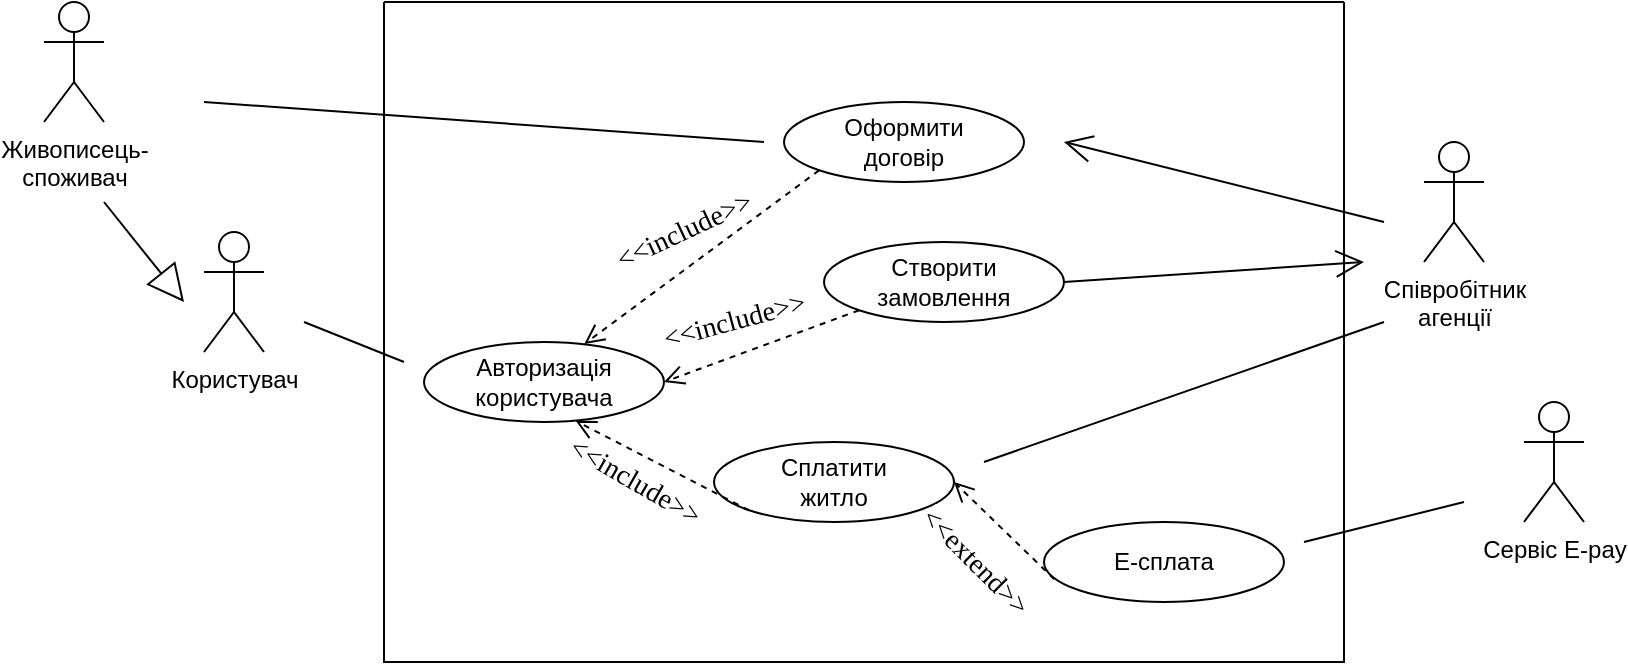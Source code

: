 <mxfile version="20.3.0" type="github"><diagram id="SD7wtVLWdLZqCJsdbgyi" name="Page-1"><mxGraphModel dx="1038" dy="547" grid="1" gridSize="10" guides="1" tooltips="1" connect="1" arrows="1" fold="1" page="1" pageScale="1" pageWidth="850" pageHeight="1100" math="0" shadow="0"><root><mxCell id="0"/><mxCell id="1" parent="0"/><mxCell id="GReP-WkLu_oh_rYfr5_h-2" value="Живописець-&lt;br&gt;споживач" style="shape=umlActor;verticalLabelPosition=bottom;verticalAlign=top;html=1;outlineConnect=0;" parent="1" vertex="1"><mxGeometry x="80" y="10" width="30" height="60" as="geometry"/></mxCell><mxCell id="GReP-WkLu_oh_rYfr5_h-4" value="Користувач" style="shape=umlActor;verticalLabelPosition=bottom;verticalAlign=top;html=1;outlineConnect=0;" parent="1" vertex="1"><mxGeometry x="160" y="125" width="30" height="60" as="geometry"/></mxCell><mxCell id="GReP-WkLu_oh_rYfr5_h-6" value="Сервіс Е-pay" style="shape=umlActor;verticalLabelPosition=bottom;verticalAlign=top;html=1;outlineConnect=0;" parent="1" vertex="1"><mxGeometry x="820" y="210" width="30" height="60" as="geometry"/></mxCell><mxCell id="GReP-WkLu_oh_rYfr5_h-26" value="&lt;br&gt;" style="endArrow=block;endSize=16;endFill=0;html=1;rounded=0;fontFamily=Times New Roman;fontSize=14;" parent="1" edge="1"><mxGeometry width="160" relative="1" as="geometry"><mxPoint x="110" y="110" as="sourcePoint"/><mxPoint x="150" y="160" as="targetPoint"/></mxGeometry></mxCell><mxCell id="GReP-WkLu_oh_rYfr5_h-29" value="Авторизація користувача" style="ellipse;whiteSpace=wrap;html=1;" parent="1" vertex="1"><mxGeometry x="270" y="180" width="120" height="40" as="geometry"/></mxCell><mxCell id="GReP-WkLu_oh_rYfr5_h-30" value="" style="endArrow=none;html=1;rounded=0;fontFamily=Times New Roman;fontSize=14;" parent="1" edge="1"><mxGeometry width="50" height="50" relative="1" as="geometry"><mxPoint x="210" y="170" as="sourcePoint"/><mxPoint x="260" y="190" as="targetPoint"/></mxGeometry></mxCell><mxCell id="GReP-WkLu_oh_rYfr5_h-31" value="Створити замовлення" style="ellipse;whiteSpace=wrap;html=1;" parent="1" vertex="1"><mxGeometry x="470" y="130" width="120" height="40" as="geometry"/></mxCell><mxCell id="GReP-WkLu_oh_rYfr5_h-32" value="" style="html=1;verticalAlign=bottom;endArrow=open;dashed=1;endSize=8;rounded=0;exitX=0;exitY=1;exitDx=0;exitDy=0;entryX=1;entryY=0.5;entryDx=0;entryDy=0;" parent="1" source="GReP-WkLu_oh_rYfr5_h-31" target="GReP-WkLu_oh_rYfr5_h-29" edge="1"><mxGeometry x="-0.108" y="-21" relative="1" as="geometry"><mxPoint x="470" y="445" as="sourcePoint"/><mxPoint x="350" y="425" as="targetPoint"/><Array as="points"/><mxPoint as="offset"/></mxGeometry></mxCell><mxCell id="GReP-WkLu_oh_rYfr5_h-33" value="&lt;span style=&quot;background-color: rgb(255, 255, 255);&quot;&gt;&lt;font style=&quot;font-size: 14px;&quot; face=&quot;Times New Roman&quot;&gt;&amp;lt;&amp;lt;include&amp;gt;&amp;gt;&lt;/font&gt;&lt;/span&gt;" style="text;html=1;align=center;verticalAlign=middle;resizable=0;points=[];autosize=1;strokeColor=none;fillColor=none;rotation=-15;" parent="1" vertex="1"><mxGeometry x="375" y="155" width="100" height="30" as="geometry"/></mxCell><mxCell id="GReP-WkLu_oh_rYfr5_h-34" value="Оформити &lt;br&gt;договір" style="ellipse;whiteSpace=wrap;html=1;" parent="1" vertex="1"><mxGeometry x="450" y="60" width="120" height="40" as="geometry"/></mxCell><mxCell id="GReP-WkLu_oh_rYfr5_h-35" value="" style="html=1;verticalAlign=bottom;endArrow=open;dashed=1;endSize=8;rounded=0;exitX=0;exitY=1;exitDx=0;exitDy=0;entryX=0.668;entryY=0.025;entryDx=0;entryDy=0;entryPerimeter=0;" parent="1" source="GReP-WkLu_oh_rYfr5_h-34" target="GReP-WkLu_oh_rYfr5_h-29" edge="1"><mxGeometry x="-0.108" y="-21" relative="1" as="geometry"><mxPoint x="520" y="90" as="sourcePoint"/><mxPoint x="400" y="70" as="targetPoint"/><Array as="points"/><mxPoint as="offset"/></mxGeometry></mxCell><mxCell id="GReP-WkLu_oh_rYfr5_h-36" value="&lt;span style=&quot;background-color: rgb(255, 255, 255);&quot;&gt;&lt;font style=&quot;font-size: 14px;&quot; face=&quot;Times New Roman&quot;&gt;&amp;lt;&amp;lt;include&amp;gt;&amp;gt;&lt;/font&gt;&lt;/span&gt;" style="text;html=1;align=center;verticalAlign=middle;resizable=0;points=[];autosize=1;strokeColor=none;fillColor=none;rotation=-25;" parent="1" vertex="1"><mxGeometry x="350" y="110" width="100" height="30" as="geometry"/></mxCell><mxCell id="GReP-WkLu_oh_rYfr5_h-37" value="Співробітник &lt;br&gt;агенції" style="shape=umlActor;verticalLabelPosition=bottom;verticalAlign=top;html=1;outlineConnect=0;" parent="1" vertex="1"><mxGeometry x="770" y="80" width="30" height="60" as="geometry"/></mxCell><mxCell id="GReP-WkLu_oh_rYfr5_h-38" value="Сплатити &lt;br&gt;житло" style="ellipse;whiteSpace=wrap;html=1;" parent="1" vertex="1"><mxGeometry x="415" y="230" width="120" height="40" as="geometry"/></mxCell><mxCell id="GReP-WkLu_oh_rYfr5_h-39" value="" style="endArrow=none;html=1;rounded=0;fontFamily=Times New Roman;fontSize=14;" parent="1" edge="1"><mxGeometry width="50" height="50" relative="1" as="geometry"><mxPoint x="750" y="170" as="sourcePoint"/><mxPoint x="550" y="240" as="targetPoint"/></mxGeometry></mxCell><mxCell id="GReP-WkLu_oh_rYfr5_h-42" value="" style="html=1;verticalAlign=bottom;endArrow=open;dashed=1;endSize=8;rounded=0;exitX=0;exitY=1;exitDx=0;exitDy=0;entryX=0.632;entryY=0.985;entryDx=0;entryDy=0;entryPerimeter=0;" parent="1" source="GReP-WkLu_oh_rYfr5_h-38" target="GReP-WkLu_oh_rYfr5_h-29" edge="1"><mxGeometry x="-0.108" y="-21" relative="1" as="geometry"><mxPoint x="450" y="425" as="sourcePoint"/><mxPoint x="330" y="405" as="targetPoint"/><Array as="points"/><mxPoint as="offset"/></mxGeometry></mxCell><mxCell id="GReP-WkLu_oh_rYfr5_h-43" value="&lt;span style=&quot;background-color: rgb(255, 255, 255);&quot;&gt;&lt;font style=&quot;font-size: 14px;&quot; face=&quot;Times New Roman&quot;&gt;&amp;lt;&amp;lt;include&amp;gt;&amp;gt;&lt;/font&gt;&lt;/span&gt;" style="text;html=1;align=center;verticalAlign=middle;resizable=0;points=[];autosize=1;strokeColor=none;fillColor=none;rotation=30;" parent="1" vertex="1"><mxGeometry x="325" y="235" width="100" height="30" as="geometry"/></mxCell><mxCell id="GReP-WkLu_oh_rYfr5_h-46" value="Е-сплата" style="ellipse;whiteSpace=wrap;html=1;" parent="1" vertex="1"><mxGeometry x="580" y="270" width="120" height="40" as="geometry"/></mxCell><mxCell id="GReP-WkLu_oh_rYfr5_h-48" value="" style="endArrow=none;html=1;rounded=0;fontFamily=Times New Roman;fontSize=14;" parent="1" edge="1"><mxGeometry width="50" height="50" relative="1" as="geometry"><mxPoint x="790" y="260" as="sourcePoint"/><mxPoint x="710" y="280" as="targetPoint"/></mxGeometry></mxCell><mxCell id="GReP-WkLu_oh_rYfr5_h-49" value="" style="html=1;verticalAlign=bottom;endArrow=open;dashed=1;endSize=8;rounded=0;exitX=0.043;exitY=0.715;exitDx=0;exitDy=0;exitPerimeter=0;entryX=1;entryY=0.5;entryDx=0;entryDy=0;" parent="1" source="GReP-WkLu_oh_rYfr5_h-46" target="GReP-WkLu_oh_rYfr5_h-38" edge="1"><mxGeometry x="-0.108" y="-21" relative="1" as="geometry"><mxPoint x="590" y="470" as="sourcePoint"/><mxPoint x="530" y="470" as="targetPoint"/><Array as="points"/><mxPoint as="offset"/></mxGeometry></mxCell><mxCell id="GReP-WkLu_oh_rYfr5_h-51" value="&lt;span style=&quot;background-color: rgb(255, 255, 255);&quot;&gt;&lt;font style=&quot;font-size: 14px;&quot; face=&quot;Times New Roman&quot;&gt;&amp;lt;&amp;lt;extend&amp;gt;&amp;gt;&lt;/font&gt;&lt;/span&gt;" style="text;html=1;align=center;verticalAlign=middle;resizable=0;points=[];autosize=1;strokeColor=none;fillColor=none;rotation=45;" parent="1" vertex="1"><mxGeometry x="500" y="275" width="90" height="30" as="geometry"/></mxCell><mxCell id="GReP-WkLu_oh_rYfr5_h-66" value="" style="endArrow=open;endFill=1;endSize=12;html=1;rounded=0;fontFamily=Times New Roman;fontSize=14;" parent="1" edge="1"><mxGeometry width="160" relative="1" as="geometry"><mxPoint x="750" y="120" as="sourcePoint"/><mxPoint x="590" y="80" as="targetPoint"/></mxGeometry></mxCell><mxCell id="GReP-WkLu_oh_rYfr5_h-67" value="" style="endArrow=open;endFill=1;endSize=12;html=1;rounded=0;fontFamily=Times New Roman;fontSize=14;exitX=1;exitY=0.5;exitDx=0;exitDy=0;" parent="1" source="GReP-WkLu_oh_rYfr5_h-31" edge="1"><mxGeometry width="160" relative="1" as="geometry"><mxPoint x="560" y="410" as="sourcePoint"/><mxPoint x="740" y="140" as="targetPoint"/></mxGeometry></mxCell><mxCell id="GReP-WkLu_oh_rYfr5_h-69" value="" style="endArrow=none;html=1;rounded=0;fontFamily=Times New Roman;fontSize=14;" parent="1" edge="1"><mxGeometry width="50" height="50" relative="1" as="geometry"><mxPoint x="160" y="60" as="sourcePoint"/><mxPoint x="440" y="80" as="targetPoint"/></mxGeometry></mxCell><mxCell id="zRZQOYbGXcMYEB2GEpk0-4" value="" style="swimlane;startSize=0;" parent="1" vertex="1"><mxGeometry x="250" y="10" width="480" height="330" as="geometry"/></mxCell></root></mxGraphModel></diagram></mxfile>